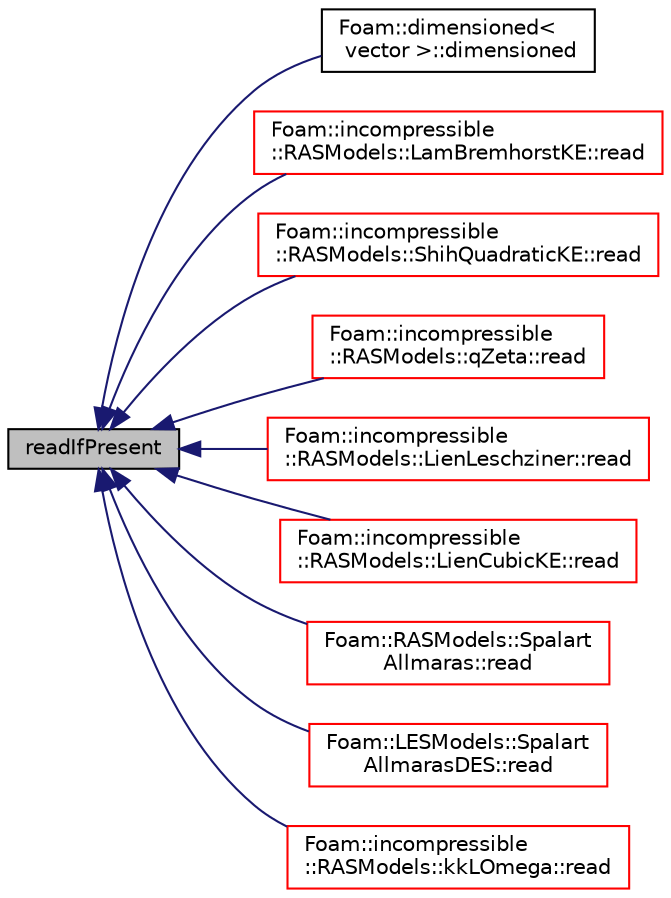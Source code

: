 digraph "readIfPresent"
{
  bgcolor="transparent";
  edge [fontname="Helvetica",fontsize="10",labelfontname="Helvetica",labelfontsize="10"];
  node [fontname="Helvetica",fontsize="10",shape=record];
  rankdir="LR";
  Node1 [label="readIfPresent",height=0.2,width=0.4,color="black", fillcolor="grey75", style="filled", fontcolor="black"];
  Node1 -> Node2 [dir="back",color="midnightblue",fontsize="10",style="solid",fontname="Helvetica"];
  Node2 [label="Foam::dimensioned\<\l vector \>::dimensioned",height=0.2,width=0.4,color="black",URL="$a00540.html#a97d65bea54a56a86a6ee89c657ffd9cf",tooltip="Construct given a value (creates dimensionless value). "];
  Node1 -> Node3 [dir="back",color="midnightblue",fontsize="10",style="solid",fontname="Helvetica"];
  Node3 [label="Foam::incompressible\l::RASModels::LamBremhorstKE::read",height=0.2,width=0.4,color="red",URL="$a01292.html#af816873151ddb0126e98bb2f914d8ed5",tooltip="Read RASProperties dictionary. "];
  Node1 -> Node4 [dir="back",color="midnightblue",fontsize="10",style="solid",fontname="Helvetica"];
  Node4 [label="Foam::incompressible\l::RASModels::ShihQuadraticKE::read",height=0.2,width=0.4,color="red",URL="$a02371.html#af816873151ddb0126e98bb2f914d8ed5",tooltip="Read RASProperties dictionary. "];
  Node1 -> Node5 [dir="back",color="midnightblue",fontsize="10",style="solid",fontname="Helvetica"];
  Node5 [label="Foam::incompressible\l::RASModels::qZeta::read",height=0.2,width=0.4,color="red",URL="$a02112.html#af816873151ddb0126e98bb2f914d8ed5",tooltip="Read RASProperties dictionary. "];
  Node1 -> Node6 [dir="back",color="midnightblue",fontsize="10",style="solid",fontname="Helvetica"];
  Node6 [label="Foam::incompressible\l::RASModels::LienLeschziner::read",height=0.2,width=0.4,color="red",URL="$a01341.html#af816873151ddb0126e98bb2f914d8ed5",tooltip="Read RASProperties dictionary. "];
  Node1 -> Node7 [dir="back",color="midnightblue",fontsize="10",style="solid",fontname="Helvetica"];
  Node7 [label="Foam::incompressible\l::RASModels::LienCubicKE::read",height=0.2,width=0.4,color="red",URL="$a01340.html#af816873151ddb0126e98bb2f914d8ed5",tooltip="Read RASProperties dictionary. "];
  Node1 -> Node8 [dir="back",color="midnightblue",fontsize="10",style="solid",fontname="Helvetica"];
  Node8 [label="Foam::RASModels::Spalart\lAllmaras::read",height=0.2,width=0.4,color="red",URL="$a02469.html#af816873151ddb0126e98bb2f914d8ed5",tooltip="Read RASProperties dictionary. "];
  Node1 -> Node9 [dir="back",color="midnightblue",fontsize="10",style="solid",fontname="Helvetica"];
  Node9 [label="Foam::LESModels::Spalart\lAllmarasDES::read",height=0.2,width=0.4,color="red",URL="$a02471.html#af816873151ddb0126e98bb2f914d8ed5",tooltip="Read model coefficients if they have changed. "];
  Node1 -> Node10 [dir="back",color="midnightblue",fontsize="10",style="solid",fontname="Helvetica"];
  Node10 [label="Foam::incompressible\l::RASModels::kkLOmega::read",height=0.2,width=0.4,color="red",URL="$a01269.html#af816873151ddb0126e98bb2f914d8ed5",tooltip="Read RASProperties dictionary. "];
}
